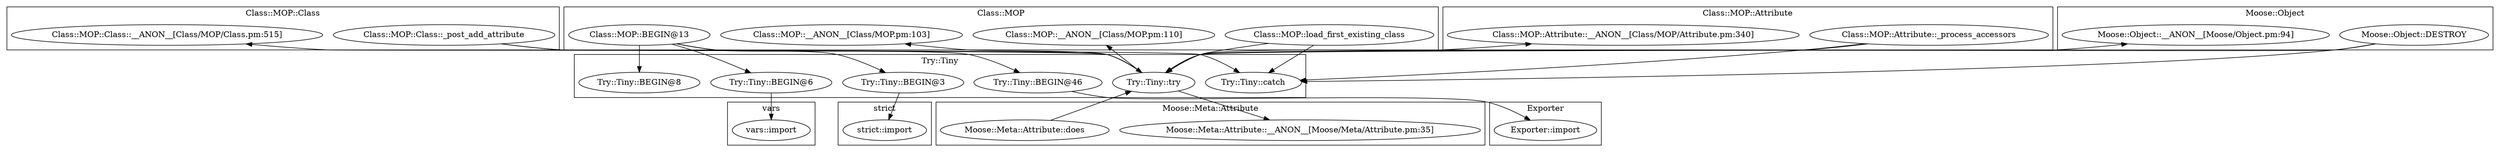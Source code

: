 digraph {
graph [overlap=false]
subgraph cluster_vars {
	label="vars";
	"vars::import";
}
subgraph cluster_Try_Tiny {
	label="Try::Tiny";
	"Try::Tiny::BEGIN@6";
	"Try::Tiny::catch";
	"Try::Tiny::BEGIN@8";
	"Try::Tiny::BEGIN@3";
	"Try::Tiny::try";
	"Try::Tiny::BEGIN@46";
}
subgraph cluster_strict {
	label="strict";
	"strict::import";
}
subgraph cluster_Class_MOP_Class {
	label="Class::MOP::Class";
	"Class::MOP::Class::_post_add_attribute";
	"Class::MOP::Class::__ANON__[Class/MOP/Class.pm:515]";
}
subgraph cluster_Class_MOP {
	label="Class::MOP";
	"Class::MOP::BEGIN@13";
	"Class::MOP::__ANON__[Class/MOP.pm:103]";
	"Class::MOP::__ANON__[Class/MOP.pm:110]";
	"Class::MOP::load_first_existing_class";
}
subgraph cluster_Exporter {
	label="Exporter";
	"Exporter::import";
}
subgraph cluster_Class_MOP_Attribute {
	label="Class::MOP::Attribute";
	"Class::MOP::Attribute::_process_accessors";
	"Class::MOP::Attribute::__ANON__[Class/MOP/Attribute.pm:340]";
}
subgraph cluster_Moose_Object {
	label="Moose::Object";
	"Moose::Object::DESTROY";
	"Moose::Object::__ANON__[Moose/Object.pm:94]";
}
subgraph cluster_Moose_Meta_Attribute {
	label="Moose::Meta::Attribute";
	"Moose::Meta::Attribute::__ANON__[Moose/Meta/Attribute.pm:35]";
	"Moose::Meta::Attribute::does";
}
"Class::MOP::Attribute::_process_accessors" -> "Try::Tiny::try";
"Class::MOP::Class::_post_add_attribute" -> "Try::Tiny::try";
"Class::MOP::load_first_existing_class" -> "Try::Tiny::try";
"Moose::Object::DESTROY" -> "Try::Tiny::try";
"Moose::Meta::Attribute::does" -> "Try::Tiny::try";
"Try::Tiny::try" -> "Moose::Meta::Attribute::__ANON__[Moose/Meta/Attribute.pm:35]";
"Try::Tiny::BEGIN@46" -> "Exporter::import";
"Class::MOP::BEGIN@13" -> "Try::Tiny::BEGIN@3";
"Try::Tiny::try" -> "Class::MOP::Class::__ANON__[Class/MOP/Class.pm:515]";
"Try::Tiny::try" -> "Class::MOP::__ANON__[Class/MOP.pm:103]";
"Try::Tiny::try" -> "Class::MOP::Attribute::__ANON__[Class/MOP/Attribute.pm:340]";
"Try::Tiny::try" -> "Moose::Object::__ANON__[Moose/Object.pm:94]";
"Class::MOP::Attribute::_process_accessors" -> "Try::Tiny::catch";
"Class::MOP::Class::_post_add_attribute" -> "Try::Tiny::catch";
"Class::MOP::load_first_existing_class" -> "Try::Tiny::catch";
"Moose::Object::DESTROY" -> "Try::Tiny::catch";
"Class::MOP::BEGIN@13" -> "Try::Tiny::BEGIN@6";
"Try::Tiny::try" -> "Class::MOP::__ANON__[Class/MOP.pm:110]";
"Try::Tiny::BEGIN@6" -> "vars::import";
"Class::MOP::BEGIN@13" -> "Try::Tiny::BEGIN@8";
"Class::MOP::BEGIN@13" -> "Try::Tiny::BEGIN@46";
"Try::Tiny::BEGIN@3" -> "strict::import";
}
